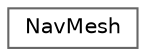 digraph "Graphical Class Hierarchy"
{
 // LATEX_PDF_SIZE
  bgcolor="transparent";
  edge [fontname=Helvetica,fontsize=10,labelfontname=Helvetica,labelfontsize=10];
  node [fontname=Helvetica,fontsize=10,shape=box,height=0.2,width=0.4];
  rankdir="LR";
  Node0 [label="NavMesh",height=0.2,width=0.4,color="grey40", fillcolor="white", style="filled",URL="$d6/d69/struct_nav_mesh.html",tooltip=" "];
}
